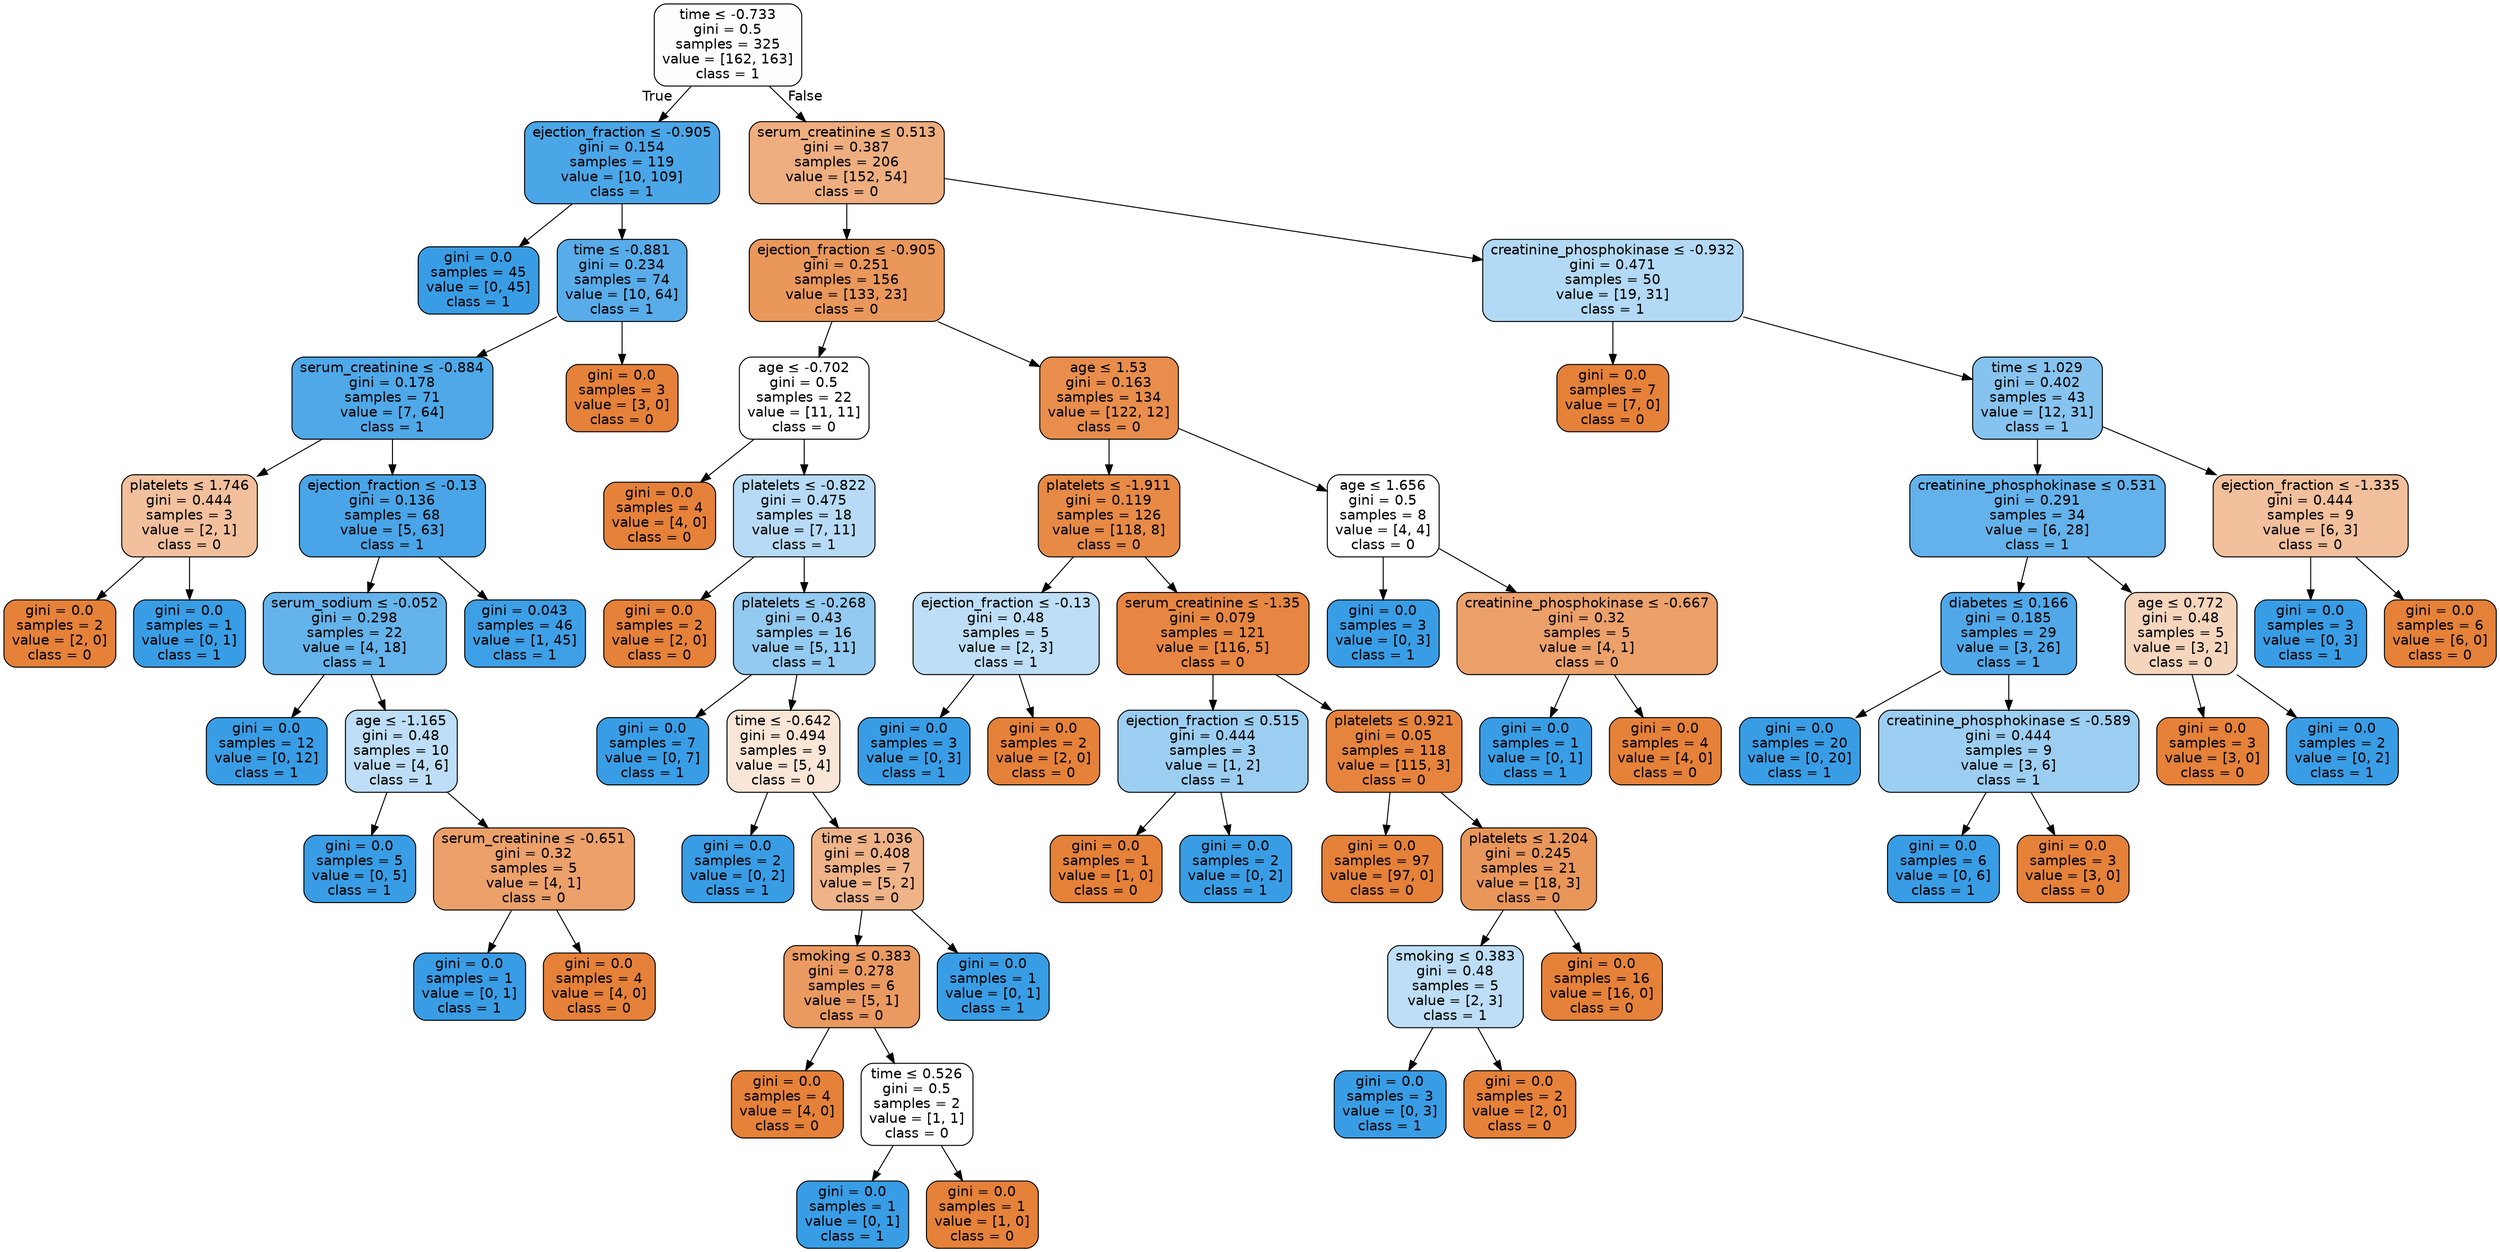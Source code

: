 digraph Tree {
node [shape=box, style="filled, rounded", color="black", fontname=helvetica] ;
edge [fontname=helvetica] ;
0 [label=<time &le; -0.733<br/>gini = 0.5<br/>samples = 325<br/>value = [162, 163]<br/>class = 1>, fillcolor="#fefeff"] ;
1 [label=<ejection_fraction &le; -0.905<br/>gini = 0.154<br/>samples = 119<br/>value = [10, 109]<br/>class = 1>, fillcolor="#4ba6e7"] ;
0 -> 1 [labeldistance=2.5, labelangle=45, headlabel="True"] ;
2 [label=<gini = 0.0<br/>samples = 45<br/>value = [0, 45]<br/>class = 1>, fillcolor="#399de5"] ;
1 -> 2 ;
3 [label=<time &le; -0.881<br/>gini = 0.234<br/>samples = 74<br/>value = [10, 64]<br/>class = 1>, fillcolor="#58ace9"] ;
1 -> 3 ;
4 [label=<serum_creatinine &le; -0.884<br/>gini = 0.178<br/>samples = 71<br/>value = [7, 64]<br/>class = 1>, fillcolor="#4fa8e8"] ;
3 -> 4 ;
5 [label=<platelets &le; 1.746<br/>gini = 0.444<br/>samples = 3<br/>value = [2, 1]<br/>class = 0>, fillcolor="#f2c09c"] ;
4 -> 5 ;
6 [label=<gini = 0.0<br/>samples = 2<br/>value = [2, 0]<br/>class = 0>, fillcolor="#e58139"] ;
5 -> 6 ;
7 [label=<gini = 0.0<br/>samples = 1<br/>value = [0, 1]<br/>class = 1>, fillcolor="#399de5"] ;
5 -> 7 ;
8 [label=<ejection_fraction &le; -0.13<br/>gini = 0.136<br/>samples = 68<br/>value = [5, 63]<br/>class = 1>, fillcolor="#49a5e7"] ;
4 -> 8 ;
9 [label=<serum_sodium &le; -0.052<br/>gini = 0.298<br/>samples = 22<br/>value = [4, 18]<br/>class = 1>, fillcolor="#65b3eb"] ;
8 -> 9 ;
10 [label=<gini = 0.0<br/>samples = 12<br/>value = [0, 12]<br/>class = 1>, fillcolor="#399de5"] ;
9 -> 10 ;
11 [label=<age &le; -1.165<br/>gini = 0.48<br/>samples = 10<br/>value = [4, 6]<br/>class = 1>, fillcolor="#bddef6"] ;
9 -> 11 ;
12 [label=<gini = 0.0<br/>samples = 5<br/>value = [0, 5]<br/>class = 1>, fillcolor="#399de5"] ;
11 -> 12 ;
13 [label=<serum_creatinine &le; -0.651<br/>gini = 0.32<br/>samples = 5<br/>value = [4, 1]<br/>class = 0>, fillcolor="#eca06a"] ;
11 -> 13 ;
14 [label=<gini = 0.0<br/>samples = 1<br/>value = [0, 1]<br/>class = 1>, fillcolor="#399de5"] ;
13 -> 14 ;
15 [label=<gini = 0.0<br/>samples = 4<br/>value = [4, 0]<br/>class = 0>, fillcolor="#e58139"] ;
13 -> 15 ;
16 [label=<gini = 0.043<br/>samples = 46<br/>value = [1, 45]<br/>class = 1>, fillcolor="#3d9fe6"] ;
8 -> 16 ;
17 [label=<gini = 0.0<br/>samples = 3<br/>value = [3, 0]<br/>class = 0>, fillcolor="#e58139"] ;
3 -> 17 ;
18 [label=<serum_creatinine &le; 0.513<br/>gini = 0.387<br/>samples = 206<br/>value = [152, 54]<br/>class = 0>, fillcolor="#eeae7f"] ;
0 -> 18 [labeldistance=2.5, labelangle=-45, headlabel="False"] ;
19 [label=<ejection_fraction &le; -0.905<br/>gini = 0.251<br/>samples = 156<br/>value = [133, 23]<br/>class = 0>, fillcolor="#e9975b"] ;
18 -> 19 ;
20 [label=<age &le; -0.702<br/>gini = 0.5<br/>samples = 22<br/>value = [11, 11]<br/>class = 0>, fillcolor="#ffffff"] ;
19 -> 20 ;
21 [label=<gini = 0.0<br/>samples = 4<br/>value = [4, 0]<br/>class = 0>, fillcolor="#e58139"] ;
20 -> 21 ;
22 [label=<platelets &le; -0.822<br/>gini = 0.475<br/>samples = 18<br/>value = [7, 11]<br/>class = 1>, fillcolor="#b7dbf6"] ;
20 -> 22 ;
23 [label=<gini = 0.0<br/>samples = 2<br/>value = [2, 0]<br/>class = 0>, fillcolor="#e58139"] ;
22 -> 23 ;
24 [label=<platelets &le; -0.268<br/>gini = 0.43<br/>samples = 16<br/>value = [5, 11]<br/>class = 1>, fillcolor="#93caf1"] ;
22 -> 24 ;
25 [label=<gini = 0.0<br/>samples = 7<br/>value = [0, 7]<br/>class = 1>, fillcolor="#399de5"] ;
24 -> 25 ;
26 [label=<time &le; -0.642<br/>gini = 0.494<br/>samples = 9<br/>value = [5, 4]<br/>class = 0>, fillcolor="#fae6d7"] ;
24 -> 26 ;
27 [label=<gini = 0.0<br/>samples = 2<br/>value = [0, 2]<br/>class = 1>, fillcolor="#399de5"] ;
26 -> 27 ;
28 [label=<time &le; 1.036<br/>gini = 0.408<br/>samples = 7<br/>value = [5, 2]<br/>class = 0>, fillcolor="#efb388"] ;
26 -> 28 ;
29 [label=<smoking &le; 0.383<br/>gini = 0.278<br/>samples = 6<br/>value = [5, 1]<br/>class = 0>, fillcolor="#ea9a61"] ;
28 -> 29 ;
30 [label=<gini = 0.0<br/>samples = 4<br/>value = [4, 0]<br/>class = 0>, fillcolor="#e58139"] ;
29 -> 30 ;
31 [label=<time &le; 0.526<br/>gini = 0.5<br/>samples = 2<br/>value = [1, 1]<br/>class = 0>, fillcolor="#ffffff"] ;
29 -> 31 ;
32 [label=<gini = 0.0<br/>samples = 1<br/>value = [0, 1]<br/>class = 1>, fillcolor="#399de5"] ;
31 -> 32 ;
33 [label=<gini = 0.0<br/>samples = 1<br/>value = [1, 0]<br/>class = 0>, fillcolor="#e58139"] ;
31 -> 33 ;
34 [label=<gini = 0.0<br/>samples = 1<br/>value = [0, 1]<br/>class = 1>, fillcolor="#399de5"] ;
28 -> 34 ;
35 [label=<age &le; 1.53<br/>gini = 0.163<br/>samples = 134<br/>value = [122, 12]<br/>class = 0>, fillcolor="#e88d4c"] ;
19 -> 35 ;
36 [label=<platelets &le; -1.911<br/>gini = 0.119<br/>samples = 126<br/>value = [118, 8]<br/>class = 0>, fillcolor="#e78a46"] ;
35 -> 36 ;
37 [label=<ejection_fraction &le; -0.13<br/>gini = 0.48<br/>samples = 5<br/>value = [2, 3]<br/>class = 1>, fillcolor="#bddef6"] ;
36 -> 37 ;
38 [label=<gini = 0.0<br/>samples = 3<br/>value = [0, 3]<br/>class = 1>, fillcolor="#399de5"] ;
37 -> 38 ;
39 [label=<gini = 0.0<br/>samples = 2<br/>value = [2, 0]<br/>class = 0>, fillcolor="#e58139"] ;
37 -> 39 ;
40 [label=<serum_creatinine &le; -1.35<br/>gini = 0.079<br/>samples = 121<br/>value = [116, 5]<br/>class = 0>, fillcolor="#e68642"] ;
36 -> 40 ;
41 [label=<ejection_fraction &le; 0.515<br/>gini = 0.444<br/>samples = 3<br/>value = [1, 2]<br/>class = 1>, fillcolor="#9ccef2"] ;
40 -> 41 ;
42 [label=<gini = 0.0<br/>samples = 1<br/>value = [1, 0]<br/>class = 0>, fillcolor="#e58139"] ;
41 -> 42 ;
43 [label=<gini = 0.0<br/>samples = 2<br/>value = [0, 2]<br/>class = 1>, fillcolor="#399de5"] ;
41 -> 43 ;
44 [label=<platelets &le; 0.921<br/>gini = 0.05<br/>samples = 118<br/>value = [115, 3]<br/>class = 0>, fillcolor="#e6843e"] ;
40 -> 44 ;
45 [label=<gini = 0.0<br/>samples = 97<br/>value = [97, 0]<br/>class = 0>, fillcolor="#e58139"] ;
44 -> 45 ;
46 [label=<platelets &le; 1.204<br/>gini = 0.245<br/>samples = 21<br/>value = [18, 3]<br/>class = 0>, fillcolor="#e9965a"] ;
44 -> 46 ;
47 [label=<smoking &le; 0.383<br/>gini = 0.48<br/>samples = 5<br/>value = [2, 3]<br/>class = 1>, fillcolor="#bddef6"] ;
46 -> 47 ;
48 [label=<gini = 0.0<br/>samples = 3<br/>value = [0, 3]<br/>class = 1>, fillcolor="#399de5"] ;
47 -> 48 ;
49 [label=<gini = 0.0<br/>samples = 2<br/>value = [2, 0]<br/>class = 0>, fillcolor="#e58139"] ;
47 -> 49 ;
50 [label=<gini = 0.0<br/>samples = 16<br/>value = [16, 0]<br/>class = 0>, fillcolor="#e58139"] ;
46 -> 50 ;
51 [label=<age &le; 1.656<br/>gini = 0.5<br/>samples = 8<br/>value = [4, 4]<br/>class = 0>, fillcolor="#ffffff"] ;
35 -> 51 ;
52 [label=<gini = 0.0<br/>samples = 3<br/>value = [0, 3]<br/>class = 1>, fillcolor="#399de5"] ;
51 -> 52 ;
53 [label=<creatinine_phosphokinase &le; -0.667<br/>gini = 0.32<br/>samples = 5<br/>value = [4, 1]<br/>class = 0>, fillcolor="#eca06a"] ;
51 -> 53 ;
54 [label=<gini = 0.0<br/>samples = 1<br/>value = [0, 1]<br/>class = 1>, fillcolor="#399de5"] ;
53 -> 54 ;
55 [label=<gini = 0.0<br/>samples = 4<br/>value = [4, 0]<br/>class = 0>, fillcolor="#e58139"] ;
53 -> 55 ;
56 [label=<creatinine_phosphokinase &le; -0.932<br/>gini = 0.471<br/>samples = 50<br/>value = [19, 31]<br/>class = 1>, fillcolor="#b2d9f5"] ;
18 -> 56 ;
57 [label=<gini = 0.0<br/>samples = 7<br/>value = [7, 0]<br/>class = 0>, fillcolor="#e58139"] ;
56 -> 57 ;
58 [label=<time &le; 1.029<br/>gini = 0.402<br/>samples = 43<br/>value = [12, 31]<br/>class = 1>, fillcolor="#86c3ef"] ;
56 -> 58 ;
59 [label=<creatinine_phosphokinase &le; 0.531<br/>gini = 0.291<br/>samples = 34<br/>value = [6, 28]<br/>class = 1>, fillcolor="#63b2eb"] ;
58 -> 59 ;
60 [label=<diabetes &le; 0.166<br/>gini = 0.185<br/>samples = 29<br/>value = [3, 26]<br/>class = 1>, fillcolor="#50a8e8"] ;
59 -> 60 ;
61 [label=<gini = 0.0<br/>samples = 20<br/>value = [0, 20]<br/>class = 1>, fillcolor="#399de5"] ;
60 -> 61 ;
62 [label=<creatinine_phosphokinase &le; -0.589<br/>gini = 0.444<br/>samples = 9<br/>value = [3, 6]<br/>class = 1>, fillcolor="#9ccef2"] ;
60 -> 62 ;
63 [label=<gini = 0.0<br/>samples = 6<br/>value = [0, 6]<br/>class = 1>, fillcolor="#399de5"] ;
62 -> 63 ;
64 [label=<gini = 0.0<br/>samples = 3<br/>value = [3, 0]<br/>class = 0>, fillcolor="#e58139"] ;
62 -> 64 ;
65 [label=<age &le; 0.772<br/>gini = 0.48<br/>samples = 5<br/>value = [3, 2]<br/>class = 0>, fillcolor="#f6d5bd"] ;
59 -> 65 ;
66 [label=<gini = 0.0<br/>samples = 3<br/>value = [3, 0]<br/>class = 0>, fillcolor="#e58139"] ;
65 -> 66 ;
67 [label=<gini = 0.0<br/>samples = 2<br/>value = [0, 2]<br/>class = 1>, fillcolor="#399de5"] ;
65 -> 67 ;
68 [label=<ejection_fraction &le; -1.335<br/>gini = 0.444<br/>samples = 9<br/>value = [6, 3]<br/>class = 0>, fillcolor="#f2c09c"] ;
58 -> 68 ;
69 [label=<gini = 0.0<br/>samples = 3<br/>value = [0, 3]<br/>class = 1>, fillcolor="#399de5"] ;
68 -> 69 ;
70 [label=<gini = 0.0<br/>samples = 6<br/>value = [6, 0]<br/>class = 0>, fillcolor="#e58139"] ;
68 -> 70 ;
}